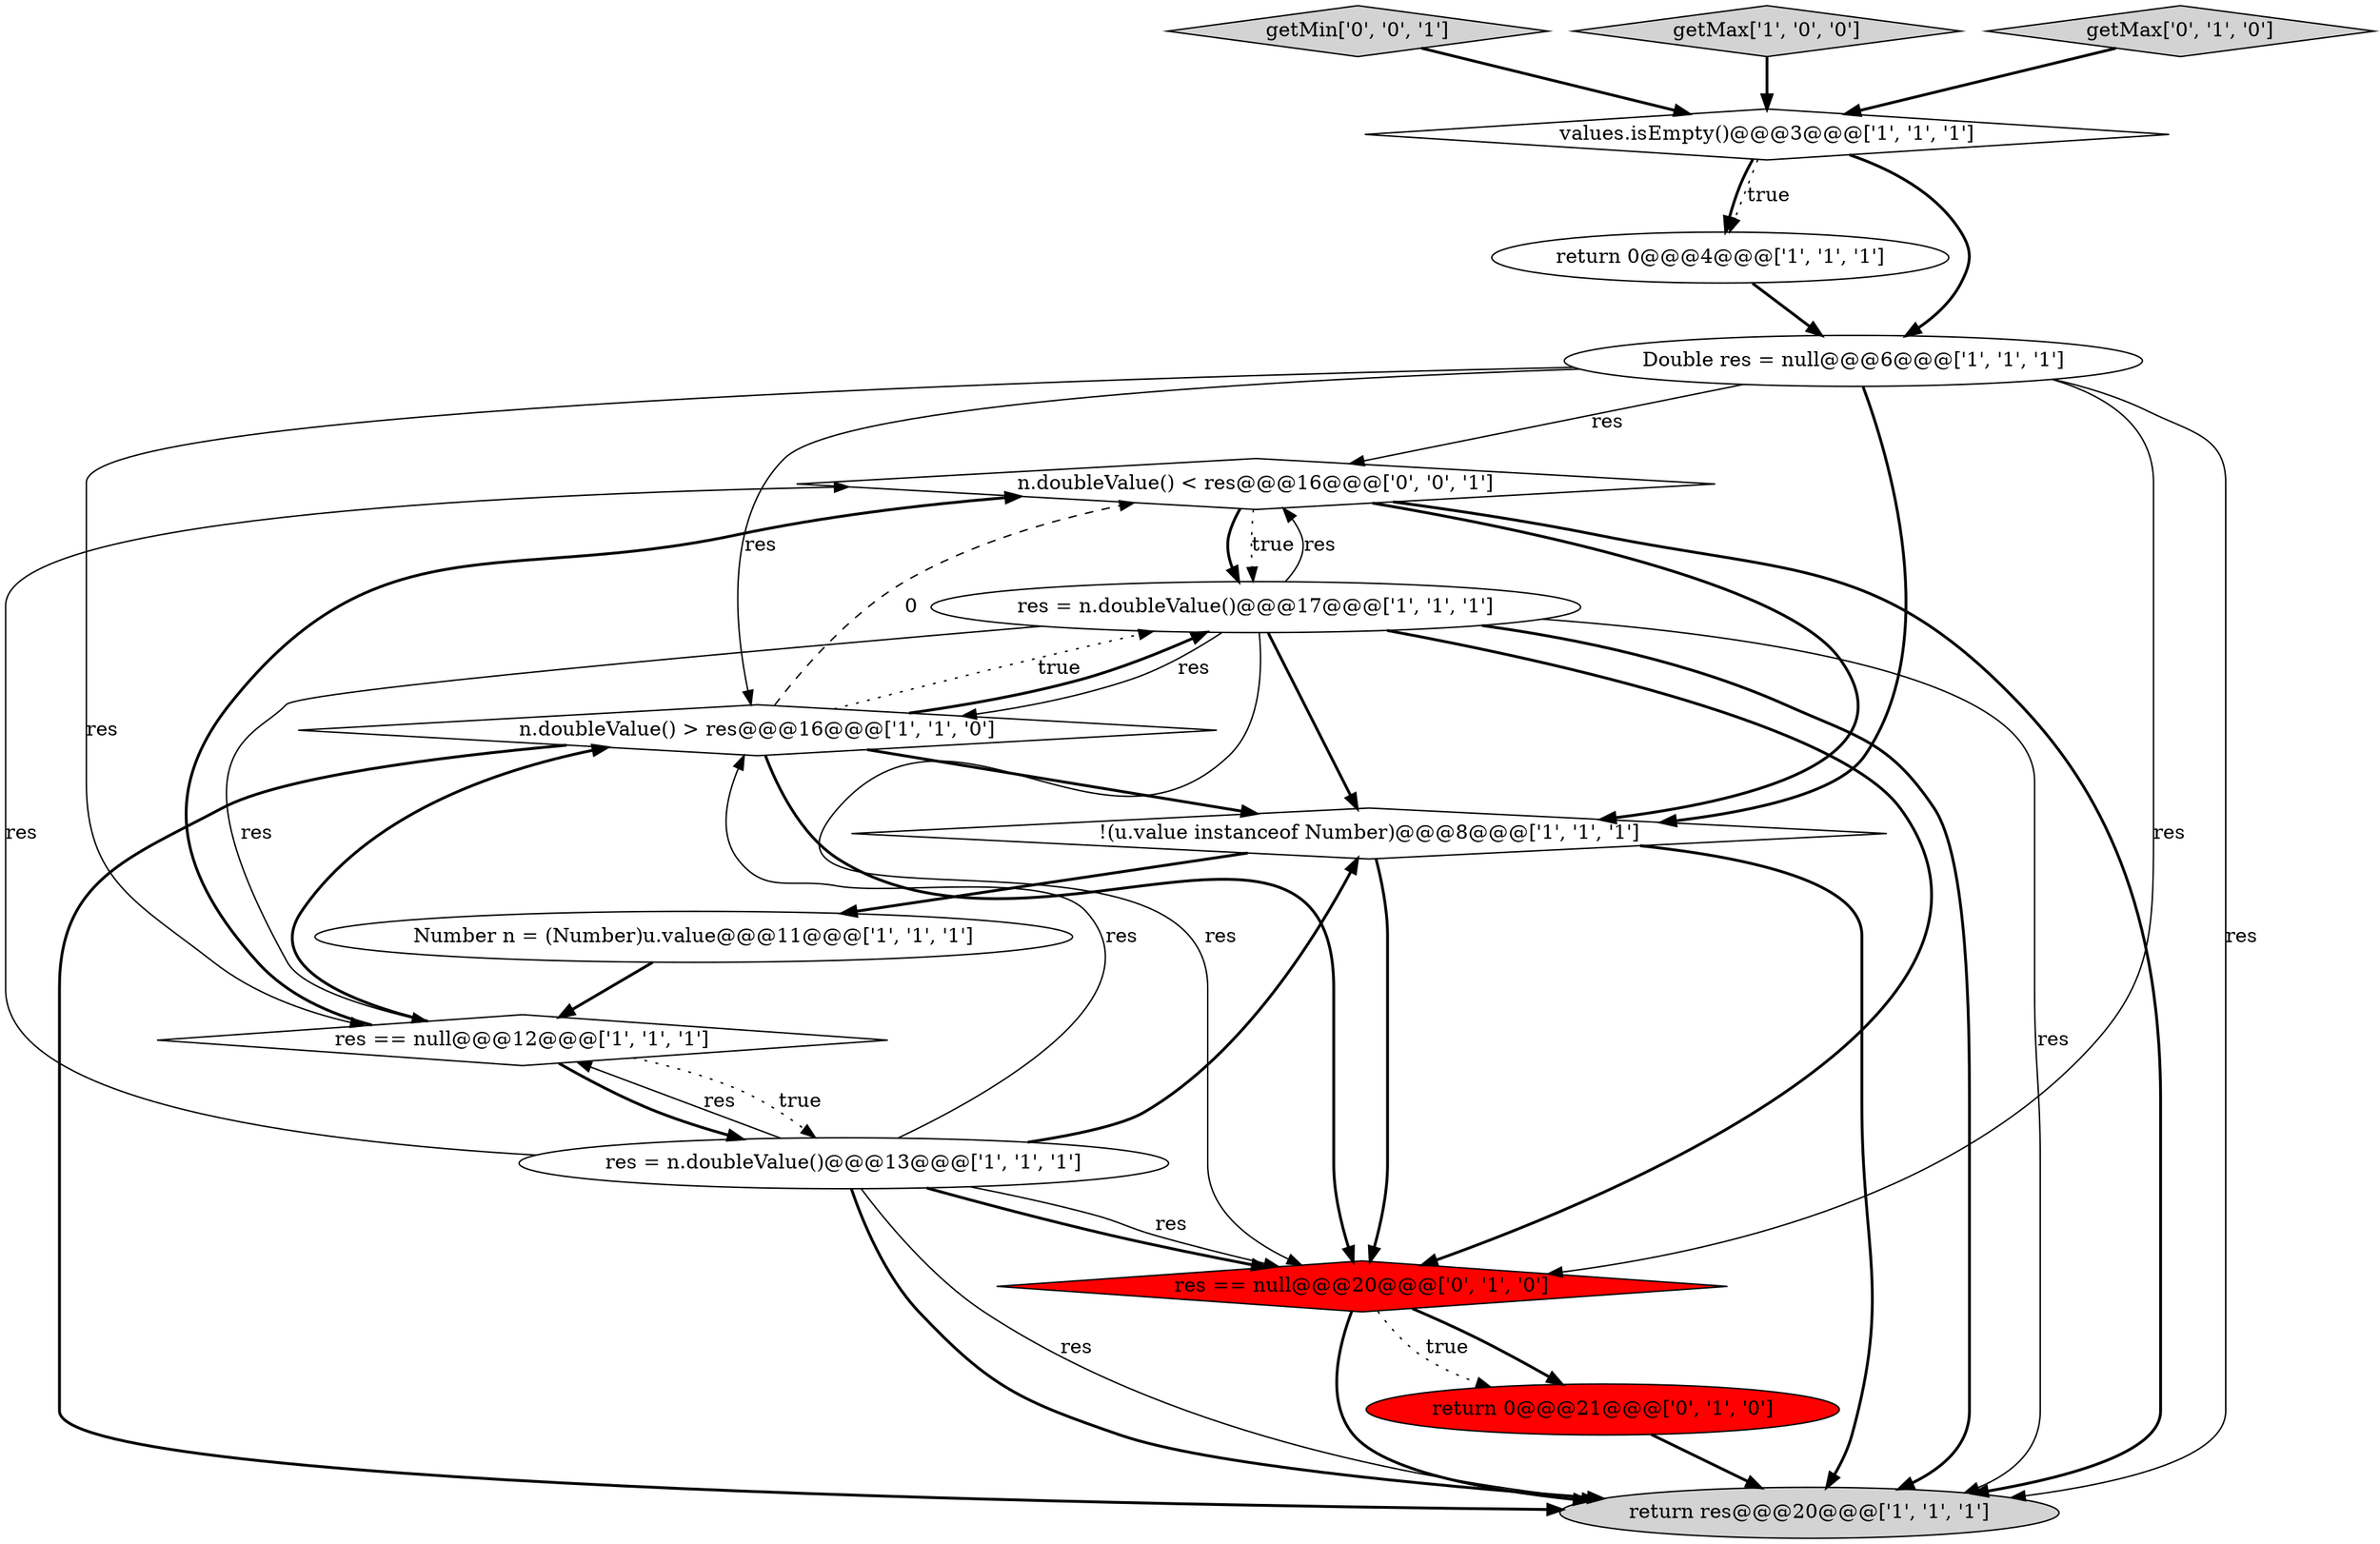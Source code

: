 digraph {
14 [style = filled, label = "getMin['0', '0', '1']", fillcolor = lightgray, shape = diamond image = "AAA0AAABBB3BBB"];
15 [style = filled, label = "n.doubleValue() < res@@@16@@@['0', '0', '1']", fillcolor = white, shape = diamond image = "AAA0AAABBB3BBB"];
7 [style = filled, label = "res = n.doubleValue()@@@13@@@['1', '1', '1']", fillcolor = white, shape = ellipse image = "AAA0AAABBB1BBB"];
4 [style = filled, label = "getMax['1', '0', '0']", fillcolor = lightgray, shape = diamond image = "AAA0AAABBB1BBB"];
12 [style = filled, label = "res == null@@@20@@@['0', '1', '0']", fillcolor = red, shape = diamond image = "AAA1AAABBB2BBB"];
13 [style = filled, label = "getMax['0', '1', '0']", fillcolor = lightgray, shape = diamond image = "AAA0AAABBB2BBB"];
8 [style = filled, label = "return 0@@@4@@@['1', '1', '1']", fillcolor = white, shape = ellipse image = "AAA0AAABBB1BBB"];
1 [style = filled, label = "Double res = null@@@6@@@['1', '1', '1']", fillcolor = white, shape = ellipse image = "AAA0AAABBB1BBB"];
11 [style = filled, label = "return 0@@@21@@@['0', '1', '0']", fillcolor = red, shape = ellipse image = "AAA1AAABBB2BBB"];
2 [style = filled, label = "n.doubleValue() > res@@@16@@@['1', '1', '0']", fillcolor = white, shape = diamond image = "AAA0AAABBB1BBB"];
3 [style = filled, label = "res = n.doubleValue()@@@17@@@['1', '1', '1']", fillcolor = white, shape = ellipse image = "AAA0AAABBB1BBB"];
9 [style = filled, label = "!(u.value instanceof Number)@@@8@@@['1', '1', '1']", fillcolor = white, shape = diamond image = "AAA0AAABBB1BBB"];
10 [style = filled, label = "res == null@@@12@@@['1', '1', '1']", fillcolor = white, shape = diamond image = "AAA0AAABBB1BBB"];
6 [style = filled, label = "return res@@@20@@@['1', '1', '1']", fillcolor = lightgray, shape = ellipse image = "AAA0AAABBB1BBB"];
5 [style = filled, label = "Number n = (Number)u.value@@@11@@@['1', '1', '1']", fillcolor = white, shape = ellipse image = "AAA0AAABBB1BBB"];
0 [style = filled, label = "values.isEmpty()@@@3@@@['1', '1', '1']", fillcolor = white, shape = diamond image = "AAA0AAABBB1BBB"];
2->3 [style = dotted, label="true"];
5->10 [style = bold, label=""];
10->15 [style = bold, label=""];
7->15 [style = solid, label="res"];
7->12 [style = bold, label=""];
7->12 [style = solid, label="res"];
2->6 [style = bold, label=""];
1->6 [style = solid, label="res"];
7->10 [style = solid, label="res"];
2->3 [style = bold, label=""];
11->6 [style = bold, label=""];
3->15 [style = solid, label="res"];
12->11 [style = bold, label=""];
3->6 [style = bold, label=""];
15->6 [style = bold, label=""];
2->9 [style = bold, label=""];
3->12 [style = bold, label=""];
15->3 [style = bold, label=""];
12->6 [style = bold, label=""];
10->7 [style = bold, label=""];
1->9 [style = bold, label=""];
2->12 [style = bold, label=""];
9->6 [style = bold, label=""];
4->0 [style = bold, label=""];
12->11 [style = dotted, label="true"];
2->15 [style = dashed, label="0"];
0->8 [style = dotted, label="true"];
15->3 [style = dotted, label="true"];
8->1 [style = bold, label=""];
7->9 [style = bold, label=""];
3->9 [style = bold, label=""];
7->6 [style = solid, label="res"];
14->0 [style = bold, label=""];
1->15 [style = solid, label="res"];
1->2 [style = solid, label="res"];
3->10 [style = solid, label="res"];
15->9 [style = bold, label=""];
1->12 [style = solid, label="res"];
0->1 [style = bold, label=""];
3->12 [style = solid, label="res"];
7->6 [style = bold, label=""];
1->10 [style = solid, label="res"];
0->8 [style = bold, label=""];
9->5 [style = bold, label=""];
3->2 [style = solid, label="res"];
10->2 [style = bold, label=""];
9->12 [style = bold, label=""];
3->6 [style = solid, label="res"];
7->2 [style = solid, label="res"];
10->7 [style = dotted, label="true"];
13->0 [style = bold, label=""];
}
